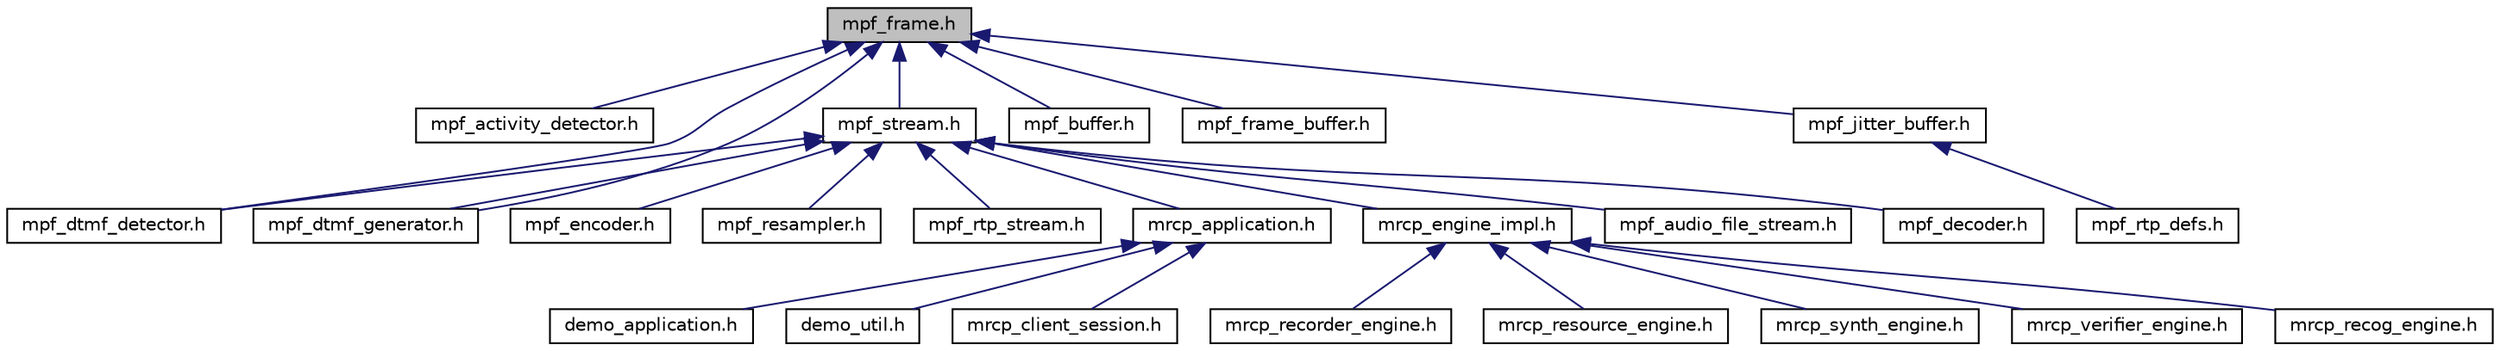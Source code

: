 digraph "mpf_frame.h"
{
  edge [fontname="Helvetica",fontsize="10",labelfontname="Helvetica",labelfontsize="10"];
  node [fontname="Helvetica",fontsize="10",shape=record];
  Node15 [label="mpf_frame.h",height=0.2,width=0.4,color="black", fillcolor="grey75", style="filled", fontcolor="black"];
  Node15 -> Node16 [dir="back",color="midnightblue",fontsize="10",style="solid",fontname="Helvetica"];
  Node16 [label="mpf_activity_detector.h",height=0.2,width=0.4,color="black", fillcolor="white", style="filled",URL="$mpf__activity__detector_8h.html",tooltip="MPF Voice Activity Detector. "];
  Node15 -> Node17 [dir="back",color="midnightblue",fontsize="10",style="solid",fontname="Helvetica"];
  Node17 [label="mpf_stream.h",height=0.2,width=0.4,color="black", fillcolor="white", style="filled",URL="$mpf__stream_8h.html",tooltip="MPF Bidirectional Stream. "];
  Node17 -> Node18 [dir="back",color="midnightblue",fontsize="10",style="solid",fontname="Helvetica"];
  Node18 [label="mpf_audio_file_stream.h",height=0.2,width=0.4,color="black", fillcolor="white", style="filled",URL="$mpf__audio__file__stream_8h.html",tooltip="MPF Audio FIle Stream. "];
  Node17 -> Node19 [dir="back",color="midnightblue",fontsize="10",style="solid",fontname="Helvetica"];
  Node19 [label="mpf_decoder.h",height=0.2,width=0.4,color="black", fillcolor="white", style="filled",URL="$mpf__decoder_8h.html",tooltip="MPF Stream Decoder. "];
  Node17 -> Node20 [dir="back",color="midnightblue",fontsize="10",style="solid",fontname="Helvetica"];
  Node20 [label="mpf_dtmf_detector.h",height=0.2,width=0.4,color="black", fillcolor="white", style="filled",URL="$mpf__dtmf__detector_8h.html",tooltip="DTMF detector. "];
  Node17 -> Node21 [dir="back",color="midnightblue",fontsize="10",style="solid",fontname="Helvetica"];
  Node21 [label="mpf_dtmf_generator.h",height=0.2,width=0.4,color="black", fillcolor="white", style="filled",URL="$mpf__dtmf__generator_8h.html",tooltip="DTMF generator. "];
  Node17 -> Node22 [dir="back",color="midnightblue",fontsize="10",style="solid",fontname="Helvetica"];
  Node22 [label="mpf_encoder.h",height=0.2,width=0.4,color="black", fillcolor="white", style="filled",URL="$mpf__encoder_8h.html",tooltip="MPF Stream Encoder. "];
  Node17 -> Node23 [dir="back",color="midnightblue",fontsize="10",style="solid",fontname="Helvetica"];
  Node23 [label="mpf_resampler.h",height=0.2,width=0.4,color="black", fillcolor="white", style="filled",URL="$mpf__resampler_8h.html",tooltip="MPF Stream Resampler. "];
  Node17 -> Node24 [dir="back",color="midnightblue",fontsize="10",style="solid",fontname="Helvetica"];
  Node24 [label="mpf_rtp_stream.h",height=0.2,width=0.4,color="black", fillcolor="white", style="filled",URL="$mpf__rtp__stream_8h.html",tooltip="MPF RTP Stream. "];
  Node17 -> Node25 [dir="back",color="midnightblue",fontsize="10",style="solid",fontname="Helvetica"];
  Node25 [label="mrcp_application.h",height=0.2,width=0.4,color="black", fillcolor="white", style="filled",URL="$mrcp__application_8h.html",tooltip="MRCP User Level Application Interface. "];
  Node25 -> Node26 [dir="back",color="midnightblue",fontsize="10",style="solid",fontname="Helvetica"];
  Node26 [label="mrcp_client_session.h",height=0.2,width=0.4,color="black", fillcolor="white", style="filled",URL="$mrcp__client__session_8h.html",tooltip="MRCP Client Session. "];
  Node25 -> Node27 [dir="back",color="midnightblue",fontsize="10",style="solid",fontname="Helvetica"];
  Node27 [label="demo_application.h",height=0.2,width=0.4,color="black", fillcolor="white", style="filled",URL="$demo__application_8h.html",tooltip="Demo MRCP Application. "];
  Node25 -> Node28 [dir="back",color="midnightblue",fontsize="10",style="solid",fontname="Helvetica"];
  Node28 [label="demo_util.h",height=0.2,width=0.4,color="black", fillcolor="white", style="filled",URL="$demo__util_8h.html",tooltip="Demo MRCP Utilities. "];
  Node17 -> Node29 [dir="back",color="midnightblue",fontsize="10",style="solid",fontname="Helvetica"];
  Node29 [label="mrcp_engine_impl.h",height=0.2,width=0.4,color="black", fillcolor="white", style="filled",URL="$mrcp__engine__impl_8h.html",tooltip="MRCP Engine Realization Interface (typically should be implemented in plugins) "];
  Node29 -> Node30 [dir="back",color="midnightblue",fontsize="10",style="solid",fontname="Helvetica"];
  Node30 [label="mrcp_recog_engine.h",height=0.2,width=0.4,color="black", fillcolor="white", style="filled",URL="$mrcp__recog__engine_8h.html",tooltip="Recognizer Engine Includes. "];
  Node29 -> Node31 [dir="back",color="midnightblue",fontsize="10",style="solid",fontname="Helvetica"];
  Node31 [label="mrcp_recorder_engine.h",height=0.2,width=0.4,color="black", fillcolor="white", style="filled",URL="$mrcp__recorder__engine_8h.html",tooltip="Recorder Engine Includes. "];
  Node29 -> Node32 [dir="back",color="midnightblue",fontsize="10",style="solid",fontname="Helvetica"];
  Node32 [label="mrcp_resource_engine.h",height=0.2,width=0.4,color="black", fillcolor="white", style="filled",URL="$mrcp__resource__engine_8h.html",tooltip="Legacy MRCP Resource Engine. "];
  Node29 -> Node33 [dir="back",color="midnightblue",fontsize="10",style="solid",fontname="Helvetica"];
  Node33 [label="mrcp_synth_engine.h",height=0.2,width=0.4,color="black", fillcolor="white", style="filled",URL="$mrcp__synth__engine_8h.html",tooltip="Synthesizer Engine Includes. "];
  Node29 -> Node34 [dir="back",color="midnightblue",fontsize="10",style="solid",fontname="Helvetica"];
  Node34 [label="mrcp_verifier_engine.h",height=0.2,width=0.4,color="black", fillcolor="white", style="filled",URL="$mrcp__verifier__engine_8h.html",tooltip="Verifier Engine Includes. "];
  Node15 -> Node35 [dir="back",color="midnightblue",fontsize="10",style="solid",fontname="Helvetica"];
  Node35 [label="mpf_buffer.h",height=0.2,width=0.4,color="black", fillcolor="white", style="filled",URL="$mpf__buffer_8h.html",tooltip="Buffer of Media Chunks. "];
  Node15 -> Node20 [dir="back",color="midnightblue",fontsize="10",style="solid",fontname="Helvetica"];
  Node15 -> Node21 [dir="back",color="midnightblue",fontsize="10",style="solid",fontname="Helvetica"];
  Node15 -> Node36 [dir="back",color="midnightblue",fontsize="10",style="solid",fontname="Helvetica"];
  Node36 [label="mpf_frame_buffer.h",height=0.2,width=0.4,color="black", fillcolor="white", style="filled",URL="$mpf__frame__buffer_8h.html",tooltip="Buffer of Media Frames. "];
  Node15 -> Node37 [dir="back",color="midnightblue",fontsize="10",style="solid",fontname="Helvetica"];
  Node37 [label="mpf_jitter_buffer.h",height=0.2,width=0.4,color="black", fillcolor="white", style="filled",URL="$mpf__jitter__buffer_8h.html",tooltip="Jitter Buffer. "];
  Node37 -> Node38 [dir="back",color="midnightblue",fontsize="10",style="solid",fontname="Helvetica"];
  Node38 [label="mpf_rtp_defs.h",height=0.2,width=0.4,color="black", fillcolor="white", style="filled",URL="$mpf__rtp__defs_8h.html",tooltip="Internal RTP Definitions. "];
}
